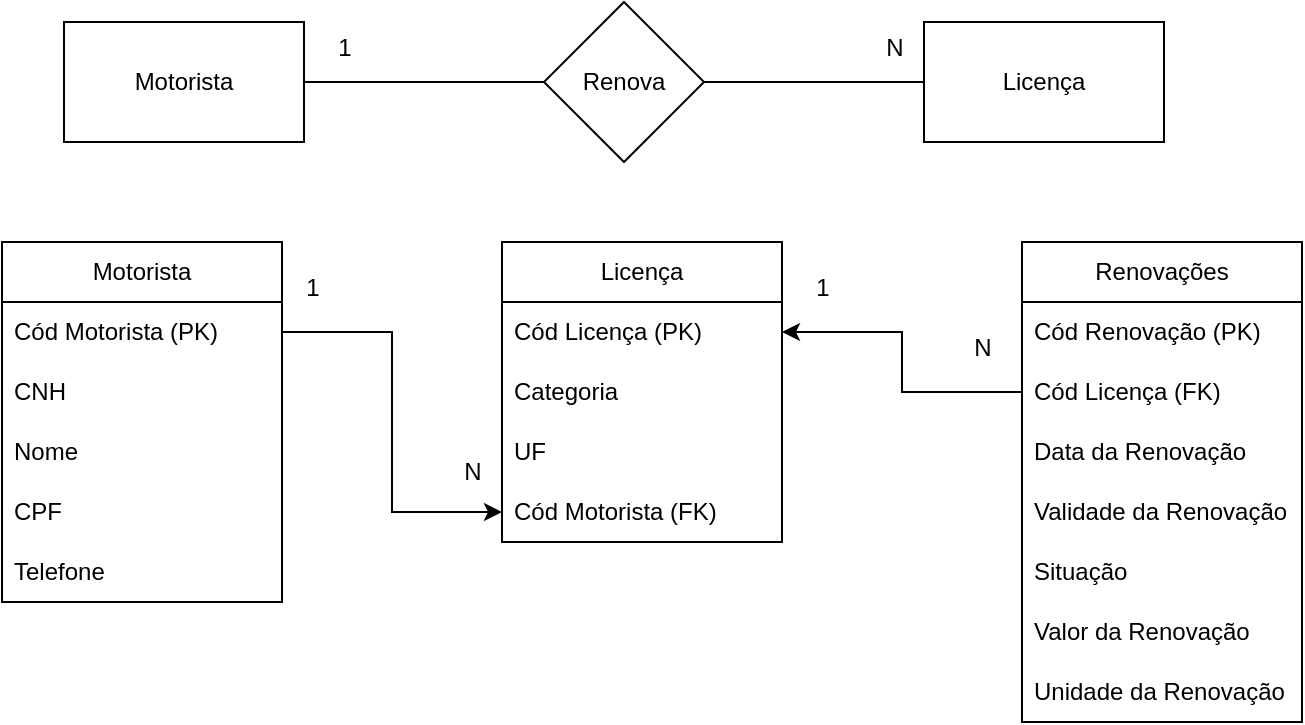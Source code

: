 <mxfile version="24.7.1" type="device">
  <diagram name="Página-1" id="XoGjIrwQmm43IK5YST49">
    <mxGraphModel dx="934" dy="496" grid="1" gridSize="10" guides="1" tooltips="1" connect="1" arrows="1" fold="1" page="1" pageScale="1" pageWidth="827" pageHeight="1169" math="0" shadow="0">
      <root>
        <mxCell id="0" />
        <mxCell id="1" parent="0" />
        <mxCell id="tkq0us4NSjIWGxVGqavz-4" style="edgeStyle=orthogonalEdgeStyle;rounded=0;orthogonalLoop=1;jettySize=auto;html=1;exitX=1;exitY=0.5;exitDx=0;exitDy=0;entryX=0;entryY=0.5;entryDx=0;entryDy=0;endArrow=none;endFill=0;" edge="1" parent="1" source="tkq0us4NSjIWGxVGqavz-1" target="tkq0us4NSjIWGxVGqavz-3">
          <mxGeometry relative="1" as="geometry" />
        </mxCell>
        <mxCell id="tkq0us4NSjIWGxVGqavz-1" value="Motorista" style="rounded=0;whiteSpace=wrap;html=1;" vertex="1" parent="1">
          <mxGeometry x="120" y="80" width="120" height="60" as="geometry" />
        </mxCell>
        <mxCell id="tkq0us4NSjIWGxVGqavz-2" value="Licença" style="rounded=0;whiteSpace=wrap;html=1;" vertex="1" parent="1">
          <mxGeometry x="550" y="80" width="120" height="60" as="geometry" />
        </mxCell>
        <mxCell id="tkq0us4NSjIWGxVGqavz-5" style="edgeStyle=orthogonalEdgeStyle;rounded=0;orthogonalLoop=1;jettySize=auto;html=1;exitX=1;exitY=0.5;exitDx=0;exitDy=0;entryX=0;entryY=0.5;entryDx=0;entryDy=0;endArrow=none;endFill=0;" edge="1" parent="1" source="tkq0us4NSjIWGxVGqavz-3" target="tkq0us4NSjIWGxVGqavz-2">
          <mxGeometry relative="1" as="geometry" />
        </mxCell>
        <mxCell id="tkq0us4NSjIWGxVGqavz-3" value="Renova" style="rhombus;whiteSpace=wrap;html=1;" vertex="1" parent="1">
          <mxGeometry x="360" y="70" width="80" height="80" as="geometry" />
        </mxCell>
        <mxCell id="tkq0us4NSjIWGxVGqavz-6" value="N" style="text;html=1;align=center;verticalAlign=middle;resizable=0;points=[];autosize=1;strokeColor=none;fillColor=none;" vertex="1" parent="1">
          <mxGeometry x="520" y="78" width="30" height="30" as="geometry" />
        </mxCell>
        <mxCell id="tkq0us4NSjIWGxVGqavz-7" value="1" style="text;html=1;align=center;verticalAlign=middle;resizable=0;points=[];autosize=1;strokeColor=none;fillColor=none;" vertex="1" parent="1">
          <mxGeometry x="245" y="78" width="30" height="30" as="geometry" />
        </mxCell>
        <mxCell id="tkq0us4NSjIWGxVGqavz-8" value="Motorista" style="swimlane;fontStyle=0;childLayout=stackLayout;horizontal=1;startSize=30;horizontalStack=0;resizeParent=1;resizeParentMax=0;resizeLast=0;collapsible=1;marginBottom=0;whiteSpace=wrap;html=1;" vertex="1" parent="1">
          <mxGeometry x="89" y="190" width="140" height="180" as="geometry" />
        </mxCell>
        <mxCell id="tkq0us4NSjIWGxVGqavz-9" value="&lt;div&gt;Cód Motorista (PK)&lt;/div&gt;" style="text;strokeColor=none;fillColor=none;align=left;verticalAlign=middle;spacingLeft=4;spacingRight=4;overflow=hidden;points=[[0,0.5],[1,0.5]];portConstraint=eastwest;rotatable=0;whiteSpace=wrap;html=1;" vertex="1" parent="tkq0us4NSjIWGxVGqavz-8">
          <mxGeometry y="30" width="140" height="30" as="geometry" />
        </mxCell>
        <mxCell id="tkq0us4NSjIWGxVGqavz-10" value="CNH" style="text;strokeColor=none;fillColor=none;align=left;verticalAlign=middle;spacingLeft=4;spacingRight=4;overflow=hidden;points=[[0,0.5],[1,0.5]];portConstraint=eastwest;rotatable=0;whiteSpace=wrap;html=1;" vertex="1" parent="tkq0us4NSjIWGxVGqavz-8">
          <mxGeometry y="60" width="140" height="30" as="geometry" />
        </mxCell>
        <mxCell id="tkq0us4NSjIWGxVGqavz-11" value="Nome" style="text;strokeColor=none;fillColor=none;align=left;verticalAlign=middle;spacingLeft=4;spacingRight=4;overflow=hidden;points=[[0,0.5],[1,0.5]];portConstraint=eastwest;rotatable=0;whiteSpace=wrap;html=1;" vertex="1" parent="tkq0us4NSjIWGxVGqavz-8">
          <mxGeometry y="90" width="140" height="30" as="geometry" />
        </mxCell>
        <mxCell id="tkq0us4NSjIWGxVGqavz-12" value="CPF" style="text;strokeColor=none;fillColor=none;align=left;verticalAlign=middle;spacingLeft=4;spacingRight=4;overflow=hidden;points=[[0,0.5],[1,0.5]];portConstraint=eastwest;rotatable=0;whiteSpace=wrap;html=1;" vertex="1" parent="tkq0us4NSjIWGxVGqavz-8">
          <mxGeometry y="120" width="140" height="30" as="geometry" />
        </mxCell>
        <mxCell id="tkq0us4NSjIWGxVGqavz-13" value="Telefone" style="text;strokeColor=none;fillColor=none;align=left;verticalAlign=middle;spacingLeft=4;spacingRight=4;overflow=hidden;points=[[0,0.5],[1,0.5]];portConstraint=eastwest;rotatable=0;whiteSpace=wrap;html=1;" vertex="1" parent="tkq0us4NSjIWGxVGqavz-8">
          <mxGeometry y="150" width="140" height="30" as="geometry" />
        </mxCell>
        <mxCell id="tkq0us4NSjIWGxVGqavz-14" value="Licença" style="swimlane;fontStyle=0;childLayout=stackLayout;horizontal=1;startSize=30;horizontalStack=0;resizeParent=1;resizeParentMax=0;resizeLast=0;collapsible=1;marginBottom=0;whiteSpace=wrap;html=1;" vertex="1" parent="1">
          <mxGeometry x="339" y="190" width="140" height="150" as="geometry" />
        </mxCell>
        <mxCell id="tkq0us4NSjIWGxVGqavz-15" value="Cód Licença (PK)" style="text;strokeColor=none;fillColor=none;align=left;verticalAlign=middle;spacingLeft=4;spacingRight=4;overflow=hidden;points=[[0,0.5],[1,0.5]];portConstraint=eastwest;rotatable=0;whiteSpace=wrap;html=1;" vertex="1" parent="tkq0us4NSjIWGxVGqavz-14">
          <mxGeometry y="30" width="140" height="30" as="geometry" />
        </mxCell>
        <mxCell id="tkq0us4NSjIWGxVGqavz-16" value="Categoria" style="text;strokeColor=none;fillColor=none;align=left;verticalAlign=middle;spacingLeft=4;spacingRight=4;overflow=hidden;points=[[0,0.5],[1,0.5]];portConstraint=eastwest;rotatable=0;whiteSpace=wrap;html=1;" vertex="1" parent="tkq0us4NSjIWGxVGqavz-14">
          <mxGeometry y="60" width="140" height="30" as="geometry" />
        </mxCell>
        <mxCell id="tkq0us4NSjIWGxVGqavz-19" value="UF" style="text;strokeColor=none;fillColor=none;align=left;verticalAlign=middle;spacingLeft=4;spacingRight=4;overflow=hidden;points=[[0,0.5],[1,0.5]];portConstraint=eastwest;rotatable=0;whiteSpace=wrap;html=1;" vertex="1" parent="tkq0us4NSjIWGxVGqavz-14">
          <mxGeometry y="90" width="140" height="30" as="geometry" />
        </mxCell>
        <mxCell id="tkq0us4NSjIWGxVGqavz-20" value="Cód Motorista (FK)" style="text;strokeColor=none;fillColor=none;align=left;verticalAlign=middle;spacingLeft=4;spacingRight=4;overflow=hidden;points=[[0,0.5],[1,0.5]];portConstraint=eastwest;rotatable=0;whiteSpace=wrap;html=1;" vertex="1" parent="tkq0us4NSjIWGxVGqavz-14">
          <mxGeometry y="120" width="140" height="30" as="geometry" />
        </mxCell>
        <mxCell id="tkq0us4NSjIWGxVGqavz-21" style="edgeStyle=orthogonalEdgeStyle;rounded=0;orthogonalLoop=1;jettySize=auto;html=1;exitX=1;exitY=0.5;exitDx=0;exitDy=0;entryX=0;entryY=0.5;entryDx=0;entryDy=0;" edge="1" parent="1" source="tkq0us4NSjIWGxVGqavz-9" target="tkq0us4NSjIWGxVGqavz-20">
          <mxGeometry relative="1" as="geometry" />
        </mxCell>
        <mxCell id="tkq0us4NSjIWGxVGqavz-23" value="Renovações" style="swimlane;fontStyle=0;childLayout=stackLayout;horizontal=1;startSize=30;horizontalStack=0;resizeParent=1;resizeParentMax=0;resizeLast=0;collapsible=1;marginBottom=0;whiteSpace=wrap;html=1;" vertex="1" parent="1">
          <mxGeometry x="599" y="190" width="140" height="240" as="geometry" />
        </mxCell>
        <mxCell id="tkq0us4NSjIWGxVGqavz-24" value="Cód Renovação (PK)" style="text;strokeColor=none;fillColor=none;align=left;verticalAlign=middle;spacingLeft=4;spacingRight=4;overflow=hidden;points=[[0,0.5],[1,0.5]];portConstraint=eastwest;rotatable=0;whiteSpace=wrap;html=1;" vertex="1" parent="tkq0us4NSjIWGxVGqavz-23">
          <mxGeometry y="30" width="140" height="30" as="geometry" />
        </mxCell>
        <mxCell id="tkq0us4NSjIWGxVGqavz-25" value="Cód Licença (FK)" style="text;strokeColor=none;fillColor=none;align=left;verticalAlign=middle;spacingLeft=4;spacingRight=4;overflow=hidden;points=[[0,0.5],[1,0.5]];portConstraint=eastwest;rotatable=0;whiteSpace=wrap;html=1;" vertex="1" parent="tkq0us4NSjIWGxVGqavz-23">
          <mxGeometry y="60" width="140" height="30" as="geometry" />
        </mxCell>
        <mxCell id="tkq0us4NSjIWGxVGqavz-29" value="Data da Renovação" style="text;strokeColor=none;fillColor=none;align=left;verticalAlign=middle;spacingLeft=4;spacingRight=4;overflow=hidden;points=[[0,0.5],[1,0.5]];portConstraint=eastwest;rotatable=0;whiteSpace=wrap;html=1;" vertex="1" parent="tkq0us4NSjIWGxVGqavz-23">
          <mxGeometry y="90" width="140" height="30" as="geometry" />
        </mxCell>
        <mxCell id="tkq0us4NSjIWGxVGqavz-30" value="Validade da Renovação" style="text;strokeColor=none;fillColor=none;align=left;verticalAlign=middle;spacingLeft=4;spacingRight=4;overflow=hidden;points=[[0,0.5],[1,0.5]];portConstraint=eastwest;rotatable=0;whiteSpace=wrap;html=1;" vertex="1" parent="tkq0us4NSjIWGxVGqavz-23">
          <mxGeometry y="120" width="140" height="30" as="geometry" />
        </mxCell>
        <mxCell id="tkq0us4NSjIWGxVGqavz-31" value="Situação" style="text;strokeColor=none;fillColor=none;align=left;verticalAlign=middle;spacingLeft=4;spacingRight=4;overflow=hidden;points=[[0,0.5],[1,0.5]];portConstraint=eastwest;rotatable=0;whiteSpace=wrap;html=1;" vertex="1" parent="tkq0us4NSjIWGxVGqavz-23">
          <mxGeometry y="150" width="140" height="30" as="geometry" />
        </mxCell>
        <mxCell id="tkq0us4NSjIWGxVGqavz-32" value="Valor da Renovação" style="text;strokeColor=none;fillColor=none;align=left;verticalAlign=middle;spacingLeft=4;spacingRight=4;overflow=hidden;points=[[0,0.5],[1,0.5]];portConstraint=eastwest;rotatable=0;whiteSpace=wrap;html=1;" vertex="1" parent="tkq0us4NSjIWGxVGqavz-23">
          <mxGeometry y="180" width="140" height="30" as="geometry" />
        </mxCell>
        <mxCell id="tkq0us4NSjIWGxVGqavz-33" value="Unidade da Renovação" style="text;strokeColor=none;fillColor=none;align=left;verticalAlign=middle;spacingLeft=4;spacingRight=4;overflow=hidden;points=[[0,0.5],[1,0.5]];portConstraint=eastwest;rotatable=0;whiteSpace=wrap;html=1;" vertex="1" parent="tkq0us4NSjIWGxVGqavz-23">
          <mxGeometry y="210" width="140" height="30" as="geometry" />
        </mxCell>
        <mxCell id="tkq0us4NSjIWGxVGqavz-34" style="edgeStyle=orthogonalEdgeStyle;rounded=0;orthogonalLoop=1;jettySize=auto;html=1;exitX=0;exitY=0.5;exitDx=0;exitDy=0;entryX=1;entryY=0.5;entryDx=0;entryDy=0;" edge="1" parent="1" source="tkq0us4NSjIWGxVGqavz-25" target="tkq0us4NSjIWGxVGqavz-15">
          <mxGeometry relative="1" as="geometry" />
        </mxCell>
        <mxCell id="tkq0us4NSjIWGxVGqavz-35" value="N" style="text;html=1;align=center;verticalAlign=middle;resizable=0;points=[];autosize=1;strokeColor=none;fillColor=none;" vertex="1" parent="1">
          <mxGeometry x="564" y="228" width="30" height="30" as="geometry" />
        </mxCell>
        <mxCell id="tkq0us4NSjIWGxVGqavz-36" value="1" style="text;html=1;align=center;verticalAlign=middle;resizable=0;points=[];autosize=1;strokeColor=none;fillColor=none;" vertex="1" parent="1">
          <mxGeometry x="484" y="198" width="30" height="30" as="geometry" />
        </mxCell>
        <mxCell id="tkq0us4NSjIWGxVGqavz-37" value="N" style="text;html=1;align=center;verticalAlign=middle;resizable=0;points=[];autosize=1;strokeColor=none;fillColor=none;" vertex="1" parent="1">
          <mxGeometry x="309" y="290" width="30" height="30" as="geometry" />
        </mxCell>
        <mxCell id="tkq0us4NSjIWGxVGqavz-38" value="1" style="text;html=1;align=center;verticalAlign=middle;resizable=0;points=[];autosize=1;strokeColor=none;fillColor=none;" vertex="1" parent="1">
          <mxGeometry x="229" y="198" width="30" height="30" as="geometry" />
        </mxCell>
      </root>
    </mxGraphModel>
  </diagram>
</mxfile>
